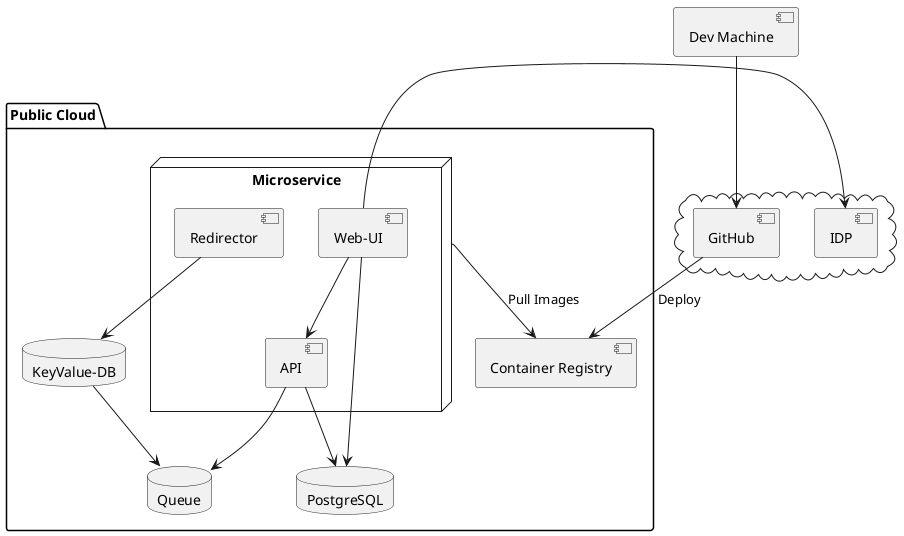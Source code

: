 @startuml
cloud {
  [GitHub] as github
  [IDP] as idp
}

[Dev Machine] as dev

package "Public Cloud" {
  database "PostgreSQL" as database
  database "KeyValue-DB" as keyvaluedb
  database "Queue" as queue
  
  [Container Registry] as registry

  node "Microservice" as micro {
    [API] as api
    [Web-UI] as web
    [Redirector] as redirector
  }
}

dev --> github
github -d-> registry : Deploy
micro --> registry : Pull Images
web --> database
web --> api
web -l-> idp
api --> database
api --> queue
redirector -d-> keyvaluedb
keyvaluedb -r-> queue
@enduml